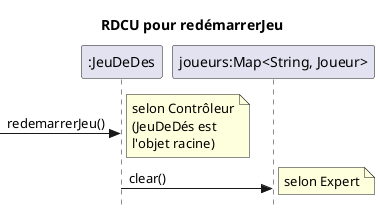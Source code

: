 @startuml
skinparam style strictuml
skinparam defaultfontname Verdana
title RDCU pour redémarrerJeu
participant ":JeuDeDes" as c
participant "joueurs:Map<String, Joueur>" as jm
->c : redemarrerJeu()
note right : selon Contrôleur\n(JeuDeDés est\nl'objet racine)
c->jm : clear()
note right : selon Expert
@enduml